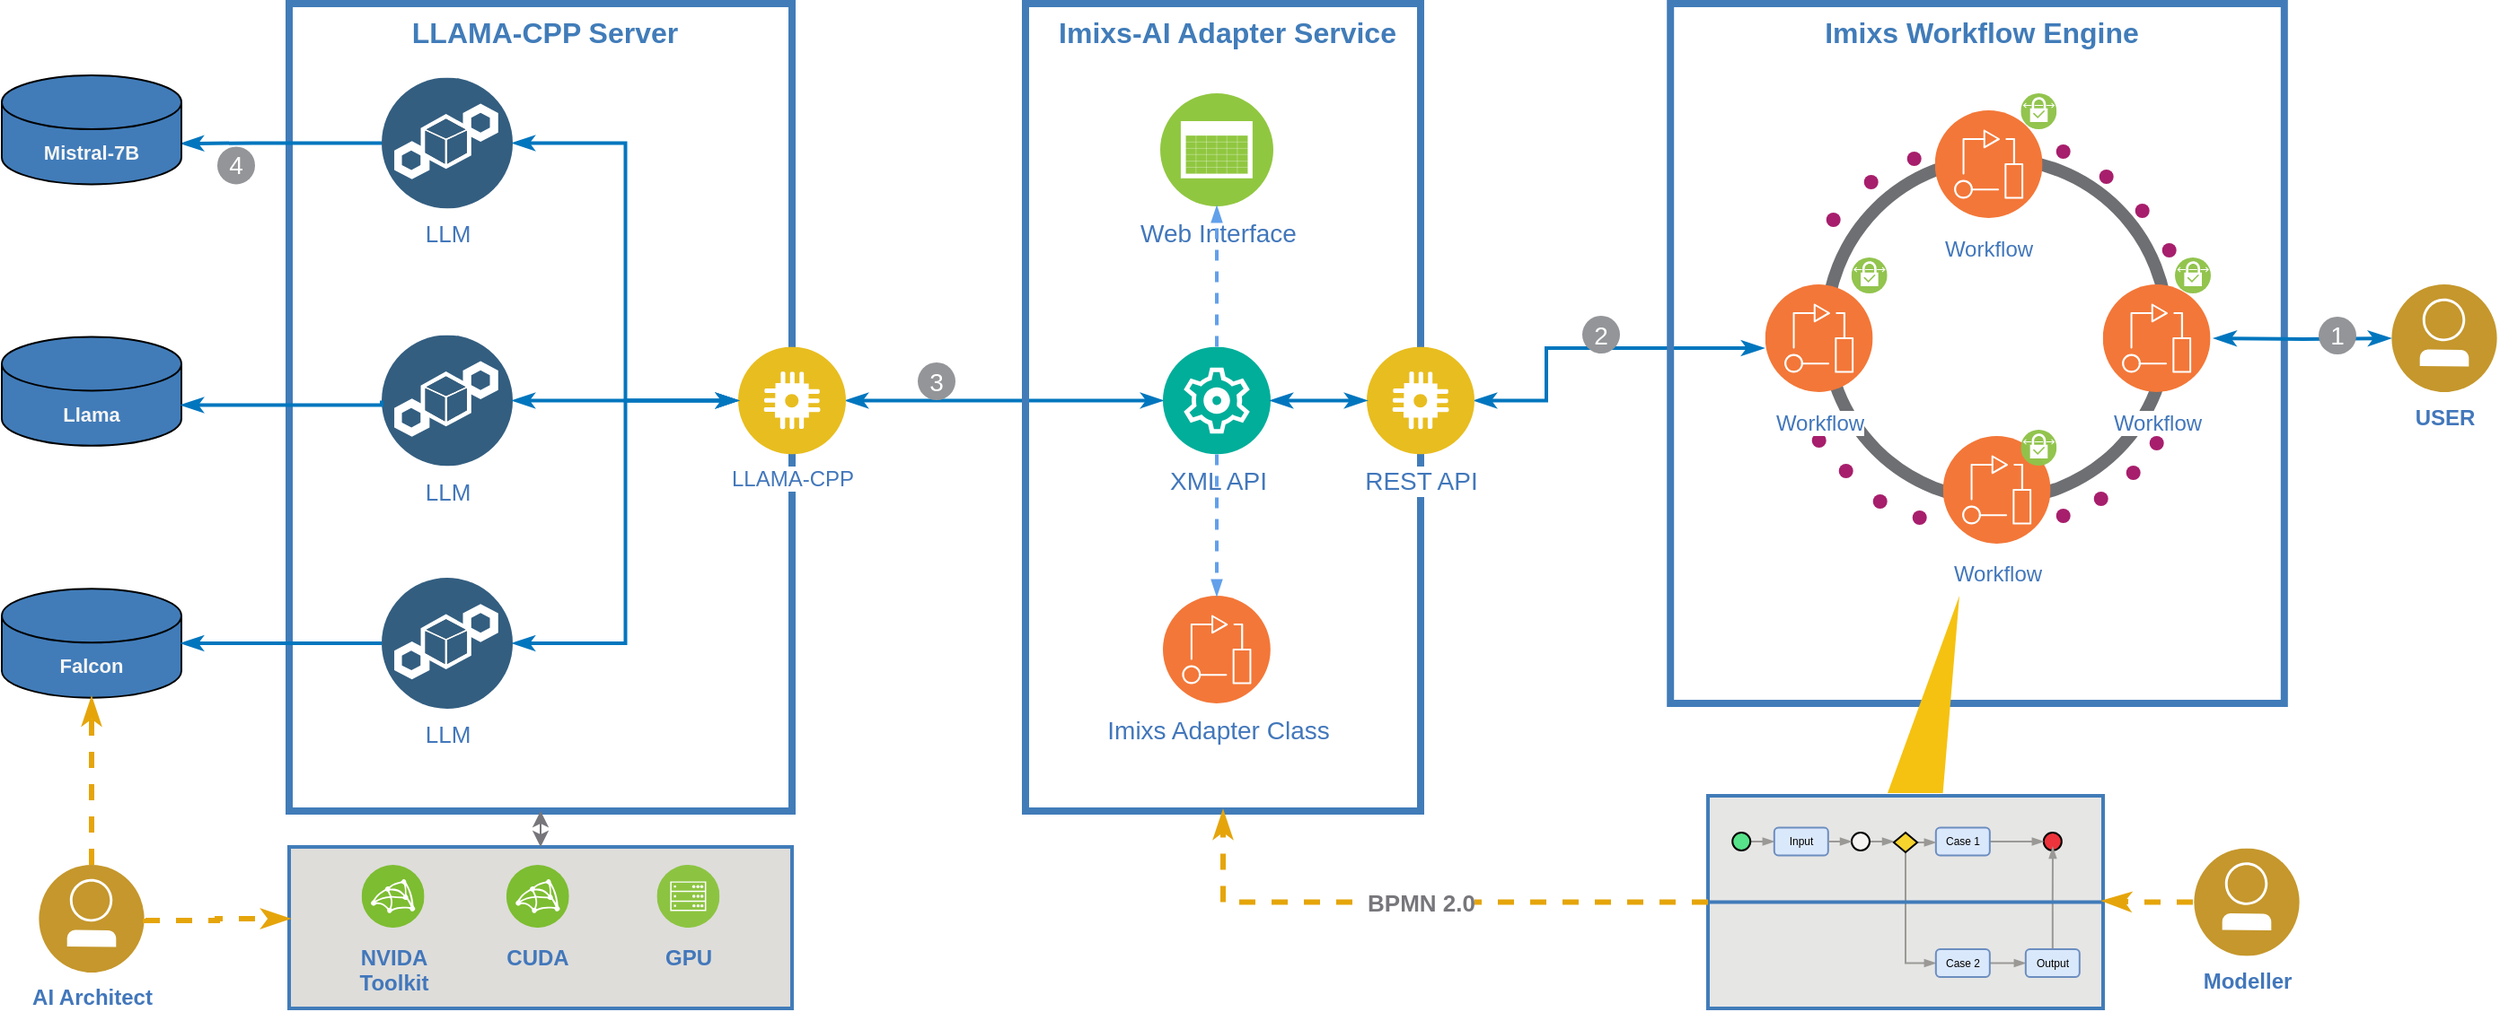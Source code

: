 <mxfile version="24.2.7" type="device">
  <diagram id="eIo0H9kK7ql945uVP1NC" name="Page-1">
    <mxGraphModel dx="1948" dy="925" grid="1" gridSize="10" guides="1" tooltips="1" connect="1" arrows="1" fold="1" page="1" pageScale="1" pageWidth="827" pageHeight="1169" math="0" shadow="0">
      <root>
        <mxCell id="0" />
        <mxCell id="1" parent="0" />
        <mxCell id="T21aQVliIUyU_0U-5JRh-149" style="edgeStyle=orthogonalEdgeStyle;rounded=0;orthogonalLoop=1;jettySize=auto;html=1;exitX=-0.006;exitY=0.592;exitDx=0;exitDy=0;entryX=1;entryY=0.5;entryDx=0;entryDy=0;startArrow=classicThin;startFill=1;endArrow=classicThin;endFill=1;strokeColor=#0076BE;strokeWidth=2;fontSize=12;exitPerimeter=0;" parent="1" target="95eRo9iGLmmY8nyHqxOv-36" edge="1">
          <mxGeometry relative="1" as="geometry">
            <mxPoint x="1030.99" y="352.02" as="sourcePoint" />
            <mxPoint x="1294.38" y="613" as="targetPoint" />
            <Array as="points">
              <mxPoint x="910" y="352" />
              <mxPoint x="910" y="381" />
            </Array>
          </mxGeometry>
        </mxCell>
        <mxCell id="T21aQVliIUyU_0U-5JRh-62" value="" style="edgeStyle=orthogonalEdgeStyle;fontSize=12;html=1;endArrow=classicThin;endFill=1;rounded=0;strokeColor=#0076BE;strokeWidth=2;startArrow=classicThin;startFill=1;exitX=0;exitY=0.5;exitDx=0;exitDy=0;" parent="1" source="T21aQVliIUyU_0U-5JRh-24" target="T21aQVliIUyU_0U-5JRh-5" edge="1">
          <mxGeometry width="60" height="60" relative="1" as="geometry">
            <mxPoint x="961.5" y="613" as="sourcePoint" />
            <mxPoint x="961.5" y="443" as="targetPoint" />
          </mxGeometry>
        </mxCell>
        <mxCell id="T21aQVliIUyU_0U-5JRh-36" value="LLAMA-CPP Server" style="swimlane;fontStyle=1;horizontal=1;collapsible=0;startSize=30;swimlaneLine=0;swimlaneFillColor=none;fillColor=none;rounded=0;whiteSpace=wrap;html=1;absoluteArcSize=1;arcSize=12;strokeColor=#417CB9;fontColor=#417CB9;verticalAlign=top;align=center;spacingLeft=5;dashed=0;strokeWidth=4;fontSize=16;" parent="1" vertex="1">
          <mxGeometry x="210" y="160" width="280" height="450" as="geometry" />
        </mxCell>
        <mxCell id="T21aQVliIUyU_0U-5JRh-55" value="" style="edgeStyle=orthogonalEdgeStyle;fontSize=12;html=1;endArrow=classicThin;endFill=1;rounded=0;strokeColor=#0076BE;strokeWidth=2;startArrow=none;startFill=0;entryX=1;entryY=0;entryDx=0;entryDy=38.025;entryPerimeter=0;exitX=0;exitY=0.5;exitDx=0;exitDy=0;" parent="T21aQVliIUyU_0U-5JRh-36" source="95eRo9iGLmmY8nyHqxOv-27" target="95eRo9iGLmmY8nyHqxOv-29" edge="1">
          <mxGeometry width="60" height="60" relative="1" as="geometry">
            <mxPoint x="480.5" y="380.7" as="sourcePoint" />
            <mxPoint x="480.5" y="270.7" as="targetPoint" />
            <Array as="points">
              <mxPoint x="-20" y="77.7" />
              <mxPoint x="-20" y="77.7" />
            </Array>
          </mxGeometry>
        </mxCell>
        <mxCell id="T21aQVliIUyU_0U-5JRh-5" value="LLAMA-CPP" style="aspect=fixed;perimeter=ellipsePerimeter;html=1;align=center;shadow=0;dashed=0;fontColor=#4277BB;labelBackgroundColor=#ffffff;fontSize=12;spacingTop=0;image;image=img/lib/ibm/applications/iot_application.svg;imageBorder=none;strokeWidth=0;" parent="T21aQVliIUyU_0U-5JRh-36" vertex="1">
          <mxGeometry x="250" y="191.2" width="60" height="60" as="geometry" />
        </mxCell>
        <mxCell id="T21aQVliIUyU_0U-5JRh-28" value="LLM" style="aspect=fixed;perimeter=ellipsePerimeter;html=1;align=center;shadow=0;dashed=0;fontColor=#4277BB;labelBackgroundColor=#ffffff;fontSize=13;spacingTop=0;image;image=img/lib/ibm/blockchain/ledger.svg;" parent="T21aQVliIUyU_0U-5JRh-36" vertex="1">
          <mxGeometry x="51.5" y="320" width="73" height="73" as="geometry" />
        </mxCell>
        <mxCell id="95eRo9iGLmmY8nyHqxOv-26" value="LLM" style="aspect=fixed;perimeter=ellipsePerimeter;html=1;align=center;shadow=0;dashed=0;fontColor=#4277BB;labelBackgroundColor=#ffffff;fontSize=13;spacingTop=0;image;image=img/lib/ibm/blockchain/ledger.svg;" parent="T21aQVliIUyU_0U-5JRh-36" vertex="1">
          <mxGeometry x="51.5" y="184.7" width="73" height="73" as="geometry" />
        </mxCell>
        <mxCell id="95eRo9iGLmmY8nyHqxOv-27" value="LLM" style="aspect=fixed;perimeter=ellipsePerimeter;html=1;align=center;shadow=0;dashed=0;fontColor=#4277BB;labelBackgroundColor=#ffffff;fontSize=13;spacingTop=0;image;image=img/lib/ibm/blockchain/ledger.svg;" parent="T21aQVliIUyU_0U-5JRh-36" vertex="1">
          <mxGeometry x="51.5" y="41.2" width="73" height="73" as="geometry" />
        </mxCell>
        <mxCell id="T21aQVliIUyU_0U-5JRh-47" value="" style="edgeStyle=orthogonalEdgeStyle;fontSize=12;html=1;endArrow=classicThin;endFill=1;rounded=0;strokeColor=#0076BE;strokeWidth=2;startArrow=classicThin;startFill=1;entryX=0;entryY=0.5;entryDx=0;entryDy=0;exitX=1;exitY=0.5;exitDx=0;exitDy=0;" parent="T21aQVliIUyU_0U-5JRh-36" source="95eRo9iGLmmY8nyHqxOv-27" target="T21aQVliIUyU_0U-5JRh-5" edge="1">
          <mxGeometry width="60" height="60" relative="1" as="geometry">
            <mxPoint x="230" y="137.7" as="sourcePoint" />
            <mxPoint x="100" y="37.7" as="targetPoint" />
          </mxGeometry>
        </mxCell>
        <mxCell id="95eRo9iGLmmY8nyHqxOv-28" value="" style="edgeStyle=orthogonalEdgeStyle;fontSize=12;html=1;endArrow=classicThin;endFill=1;rounded=0;strokeColor=#0076BE;strokeWidth=2;startArrow=classicThin;startFill=1;entryX=0;entryY=0.5;entryDx=0;entryDy=0;exitX=1;exitY=0.5;exitDx=0;exitDy=0;" parent="T21aQVliIUyU_0U-5JRh-36" source="95eRo9iGLmmY8nyHqxOv-26" target="T21aQVliIUyU_0U-5JRh-5" edge="1">
          <mxGeometry width="60" height="60" relative="1" as="geometry">
            <mxPoint x="135" y="87.7" as="sourcePoint" />
            <mxPoint x="240" y="254.7" as="targetPoint" />
          </mxGeometry>
        </mxCell>
        <mxCell id="T21aQVliIUyU_0U-5JRh-49" value="" style="edgeStyle=orthogonalEdgeStyle;fontSize=12;html=1;endArrow=classicThin;endFill=1;rounded=0;strokeColor=#0076BE;strokeWidth=2;startArrow=classicThin;startFill=1;entryX=0;entryY=0.5;entryDx=0;entryDy=0;" parent="T21aQVliIUyU_0U-5JRh-36" source="T21aQVliIUyU_0U-5JRh-28" target="T21aQVliIUyU_0U-5JRh-5" edge="1">
          <mxGeometry width="60" height="60" relative="1" as="geometry">
            <mxPoint x="176.5" y="375.7" as="sourcePoint" />
            <mxPoint x="116.5" y="270.7" as="targetPoint" />
          </mxGeometry>
        </mxCell>
        <mxCell id="95eRo9iGLmmY8nyHqxOv-29" value="Mistral-7B" style="shape=cylinder3;whiteSpace=wrap;html=1;boundedLbl=1;backgroundOutline=1;size=15;fontFamily=Helvetica;fontSize=11;fontColor=#f6f5f4;labelBackgroundColor=none;fillColor=#417cb9;fontStyle=1" parent="T21aQVliIUyU_0U-5JRh-36" vertex="1">
          <mxGeometry x="-160" y="40" width="100" height="60.7" as="geometry" />
        </mxCell>
        <mxCell id="95eRo9iGLmmY8nyHqxOv-31" value="Llama" style="shape=cylinder3;whiteSpace=wrap;html=1;boundedLbl=1;backgroundOutline=1;size=15;fontFamily=Helvetica;fontSize=11;fontColor=#f6f5f4;labelBackgroundColor=none;fillColor=#417cb9;fontStyle=1" parent="T21aQVliIUyU_0U-5JRh-36" vertex="1">
          <mxGeometry x="-160" y="185.7" width="100" height="60.7" as="geometry" />
        </mxCell>
        <mxCell id="95eRo9iGLmmY8nyHqxOv-33" value="" style="edgeStyle=orthogonalEdgeStyle;fontSize=12;html=1;endArrow=classicThin;endFill=1;rounded=0;strokeColor=#0076BE;strokeWidth=2;startArrow=none;startFill=0;entryX=1;entryY=0;entryDx=0;entryDy=38.025;entryPerimeter=0;exitX=0;exitY=0.5;exitDx=0;exitDy=0;" parent="T21aQVliIUyU_0U-5JRh-36" source="95eRo9iGLmmY8nyHqxOv-26" target="95eRo9iGLmmY8nyHqxOv-31" edge="1">
          <mxGeometry width="60" height="60" relative="1" as="geometry">
            <mxPoint x="62" y="87.7" as="sourcePoint" />
            <mxPoint x="-50" y="87.7" as="targetPoint" />
            <Array as="points">
              <mxPoint x="52" y="223.7" />
            </Array>
          </mxGeometry>
        </mxCell>
        <mxCell id="T21aQVliIUyU_0U-5JRh-68" value="3" style="ellipse;whiteSpace=wrap;html=1;aspect=fixed;rounded=0;strokeColor=none;strokeWidth=7;fillColor=#939598;fontSize=14;align=center;fontColor=#FFFFFF;" parent="1" vertex="1">
          <mxGeometry x="560" y="360" width="21" height="21" as="geometry" />
        </mxCell>
        <mxCell id="95eRo9iGLmmY8nyHqxOv-2" value="" style="swimlane;fontStyle=0;horizontal=1;collapsible=0;startSize=6;swimlaneLine=0;swimlaneFillColor=#E6E6E5;fillColor=#E6E6E5;rounded=0;whiteSpace=wrap;html=1;absoluteArcSize=1;arcSize=12;strokeColor=#417CB9;fontColor=#417CB9;verticalAlign=top;align=center;spacingLeft=5;dashed=0;strokeWidth=2;fontSize=3;spacingTop=-4;shadow=0;" parent="1" vertex="1">
          <mxGeometry x="1000" y="601.5" width="220" height="118.5" as="geometry" />
        </mxCell>
        <mxCell id="95eRo9iGLmmY8nyHqxOv-12" style="edgeStyle=orthogonalEdgeStyle;rounded=0;orthogonalLoop=1;jettySize=auto;html=1;exitX=1;exitY=0.5;exitDx=0;exitDy=0;entryX=0;entryY=0.5;entryDx=0;entryDy=0;endArrow=blockThin;endFill=1;endSize=4;strokeColor=#9a9996;" parent="95eRo9iGLmmY8nyHqxOv-2" source="95eRo9iGLmmY8nyHqxOv-6" target="95eRo9iGLmmY8nyHqxOv-8" edge="1">
          <mxGeometry relative="1" as="geometry" />
        </mxCell>
        <mxCell id="95eRo9iGLmmY8nyHqxOv-6" value="" style="ellipse;whiteSpace=wrap;html=1;aspect=fixed;fillColor=#57e389;" parent="95eRo9iGLmmY8nyHqxOv-2" vertex="1">
          <mxGeometry x="13.62" y="20.5" width="10" height="10" as="geometry" />
        </mxCell>
        <mxCell id="95eRo9iGLmmY8nyHqxOv-7" value="" style="ellipse;whiteSpace=wrap;html=1;aspect=fixed;fillColor=#ed333b;" parent="95eRo9iGLmmY8nyHqxOv-2" vertex="1">
          <mxGeometry x="186.91" y="20.5" width="10" height="10" as="geometry" />
        </mxCell>
        <mxCell id="95eRo9iGLmmY8nyHqxOv-8" value="Input" style="rounded=1;whiteSpace=wrap;html=1;fillColor=#dae8fc;strokeColor=#6c8ebf;fontSize=6;" parent="95eRo9iGLmmY8nyHqxOv-2" vertex="1">
          <mxGeometry x="36.91" y="17.75" width="30" height="15.5" as="geometry" />
        </mxCell>
        <mxCell id="95eRo9iGLmmY8nyHqxOv-17" style="edgeStyle=orthogonalEdgeStyle;rounded=0;orthogonalLoop=1;jettySize=auto;html=1;exitX=1;exitY=0.5;exitDx=0;exitDy=0;entryX=0;entryY=0.5;entryDx=0;entryDy=0;strokeColor=#9a9996;align=center;verticalAlign=middle;fontFamily=Helvetica;fontSize=11;fontColor=default;labelBackgroundColor=default;endArrow=blockThin;endFill=1;endSize=4;" parent="95eRo9iGLmmY8nyHqxOv-2" source="95eRo9iGLmmY8nyHqxOv-9" target="95eRo9iGLmmY8nyHqxOv-15" edge="1">
          <mxGeometry relative="1" as="geometry" />
        </mxCell>
        <mxCell id="95eRo9iGLmmY8nyHqxOv-9" value="" style="ellipse;whiteSpace=wrap;html=1;aspect=fixed;fillColor=#f6f5f4;fontColor=#f6f5f4;" parent="95eRo9iGLmmY8nyHqxOv-2" vertex="1">
          <mxGeometry x="80.0" y="20.5" width="10" height="10" as="geometry" />
        </mxCell>
        <mxCell id="95eRo9iGLmmY8nyHqxOv-13" style="edgeStyle=orthogonalEdgeStyle;rounded=0;orthogonalLoop=1;jettySize=auto;html=1;exitX=1;exitY=0.5;exitDx=0;exitDy=0;entryX=0;entryY=0.5;entryDx=0;entryDy=0;endArrow=blockThin;endFill=1;endSize=4;strokeColor=#9a9996;" parent="95eRo9iGLmmY8nyHqxOv-2" source="95eRo9iGLmmY8nyHqxOv-8" target="95eRo9iGLmmY8nyHqxOv-9" edge="1">
          <mxGeometry relative="1" as="geometry">
            <mxPoint x="34" y="36" as="sourcePoint" />
            <mxPoint x="47" y="36" as="targetPoint" />
          </mxGeometry>
        </mxCell>
        <mxCell id="95eRo9iGLmmY8nyHqxOv-23" style="edgeStyle=orthogonalEdgeStyle;rounded=0;orthogonalLoop=1;jettySize=auto;html=1;exitX=1;exitY=0.5;exitDx=0;exitDy=0;entryX=0;entryY=0.5;entryDx=0;entryDy=0;strokeColor=#9a9996;align=center;verticalAlign=middle;fontFamily=Helvetica;fontSize=11;fontColor=default;labelBackgroundColor=default;endArrow=blockThin;endFill=1;endSize=4;" parent="95eRo9iGLmmY8nyHqxOv-2" source="95eRo9iGLmmY8nyHqxOv-14" target="95eRo9iGLmmY8nyHqxOv-7" edge="1">
          <mxGeometry relative="1" as="geometry" />
        </mxCell>
        <mxCell id="95eRo9iGLmmY8nyHqxOv-14" value="Case 1" style="rounded=1;whiteSpace=wrap;html=1;fillColor=#dae8fc;strokeColor=#6c8ebf;fontSize=6;" parent="95eRo9iGLmmY8nyHqxOv-2" vertex="1">
          <mxGeometry x="126.91" y="17.75" width="30" height="15.5" as="geometry" />
        </mxCell>
        <mxCell id="95eRo9iGLmmY8nyHqxOv-19" style="edgeStyle=orthogonalEdgeStyle;rounded=0;orthogonalLoop=1;jettySize=auto;html=1;exitX=0.5;exitY=1;exitDx=0;exitDy=0;entryX=0;entryY=0.5;entryDx=0;entryDy=0;strokeColor=#9a9996;align=center;verticalAlign=middle;fontFamily=Helvetica;fontSize=11;fontColor=default;labelBackgroundColor=default;endArrow=blockThin;endFill=1;endSize=4;" parent="95eRo9iGLmmY8nyHqxOv-2" source="95eRo9iGLmmY8nyHqxOv-15" target="95eRo9iGLmmY8nyHqxOv-18" edge="1">
          <mxGeometry relative="1" as="geometry">
            <Array as="points">
              <mxPoint x="110" y="93" />
            </Array>
          </mxGeometry>
        </mxCell>
        <mxCell id="95eRo9iGLmmY8nyHqxOv-20" style="edgeStyle=orthogonalEdgeStyle;rounded=0;orthogonalLoop=1;jettySize=auto;html=1;exitX=1;exitY=0.5;exitDx=0;exitDy=0;entryX=0;entryY=0.5;entryDx=0;entryDy=0;strokeColor=#9a9996;align=center;verticalAlign=middle;fontFamily=Helvetica;fontSize=11;fontColor=default;labelBackgroundColor=default;endArrow=blockThin;endFill=1;endSize=4;" parent="95eRo9iGLmmY8nyHqxOv-2" source="95eRo9iGLmmY8nyHqxOv-15" target="95eRo9iGLmmY8nyHqxOv-14" edge="1">
          <mxGeometry relative="1" as="geometry" />
        </mxCell>
        <mxCell id="95eRo9iGLmmY8nyHqxOv-15" value="" style="rhombus;whiteSpace=wrap;html=1;fillColor=#f6d32d;" parent="95eRo9iGLmmY8nyHqxOv-2" vertex="1">
          <mxGeometry x="103.46" y="20.5" width="13.09" height="11" as="geometry" />
        </mxCell>
        <mxCell id="95eRo9iGLmmY8nyHqxOv-22" style="edgeStyle=orthogonalEdgeStyle;rounded=0;orthogonalLoop=1;jettySize=auto;html=1;exitX=1;exitY=0.5;exitDx=0;exitDy=0;entryX=0;entryY=0.5;entryDx=0;entryDy=0;strokeColor=#9a9996;align=center;verticalAlign=middle;fontFamily=Helvetica;fontSize=11;fontColor=default;labelBackgroundColor=default;endArrow=blockThin;endFill=1;endSize=4;" parent="95eRo9iGLmmY8nyHqxOv-2" source="95eRo9iGLmmY8nyHqxOv-18" target="95eRo9iGLmmY8nyHqxOv-21" edge="1">
          <mxGeometry relative="1" as="geometry" />
        </mxCell>
        <mxCell id="95eRo9iGLmmY8nyHqxOv-18" value="Case 2" style="rounded=1;whiteSpace=wrap;html=1;fillColor=#dae8fc;strokeColor=#6c8ebf;fontSize=6;" parent="95eRo9iGLmmY8nyHqxOv-2" vertex="1">
          <mxGeometry x="126.91" y="85.5" width="30" height="15.5" as="geometry" />
        </mxCell>
        <mxCell id="95eRo9iGLmmY8nyHqxOv-24" style="edgeStyle=orthogonalEdgeStyle;rounded=0;orthogonalLoop=1;jettySize=auto;html=1;exitX=0.5;exitY=0;exitDx=0;exitDy=0;strokeColor=#9a9996;align=center;verticalAlign=middle;fontFamily=Helvetica;fontSize=11;fontColor=default;labelBackgroundColor=default;endArrow=blockThin;endFill=1;endSize=4;" parent="95eRo9iGLmmY8nyHqxOv-2" source="95eRo9iGLmmY8nyHqxOv-21" edge="1">
          <mxGeometry relative="1" as="geometry">
            <mxPoint x="192.0" y="28.5" as="targetPoint" />
          </mxGeometry>
        </mxCell>
        <mxCell id="95eRo9iGLmmY8nyHqxOv-21" value="Output" style="rounded=1;whiteSpace=wrap;html=1;fillColor=#dae8fc;strokeColor=#6c8ebf;fontSize=6;" parent="95eRo9iGLmmY8nyHqxOv-2" vertex="1">
          <mxGeometry x="176.91" y="85.5" width="30" height="15.5" as="geometry" />
        </mxCell>
        <mxCell id="95eRo9iGLmmY8nyHqxOv-5" value="" style="endArrow=none;html=1;rounded=0;exitX=1;exitY=0.5;exitDx=0;exitDy=0;entryX=0;entryY=0.5;entryDx=0;entryDy=0;strokeColor=#417cb9;endSize=8;startSize=8;strokeWidth=2;" parent="1" source="95eRo9iGLmmY8nyHqxOv-2" target="95eRo9iGLmmY8nyHqxOv-2" edge="1">
          <mxGeometry width="50" height="50" relative="1" as="geometry">
            <mxPoint x="1323.09" y="589" as="sourcePoint" />
            <mxPoint x="1373.09" y="539" as="targetPoint" />
          </mxGeometry>
        </mxCell>
        <mxCell id="T21aQVliIUyU_0U-5JRh-2" value="USER" style="aspect=fixed;perimeter=ellipsePerimeter;html=1;align=center;shadow=0;dashed=0;fontColor=#4277BB;labelBackgroundColor=#ffffff;fontSize=12;spacingTop=0;image;image=img/lib/ibm/blockchain/blockchain_developer.svg;fontStyle=1" parent="1" vertex="1">
          <mxGeometry x="1380" y="316.5" width="60" height="60" as="geometry" />
        </mxCell>
        <mxCell id="95eRo9iGLmmY8nyHqxOv-35" value="Imixs-AI Adapter Service" style="swimlane;fontStyle=1;horizontal=1;collapsible=0;startSize=30;swimlaneLine=0;swimlaneFillColor=none;fillColor=none;rounded=0;whiteSpace=wrap;html=1;absoluteArcSize=1;arcSize=12;strokeColor=#417CB9;fontColor=#417CB9;verticalAlign=top;align=center;spacingLeft=5;dashed=0;strokeWidth=4;fontSize=16;" parent="1" vertex="1">
          <mxGeometry x="620" y="160" width="220" height="450" as="geometry" />
        </mxCell>
        <mxCell id="T21aQVliIUyU_0U-5JRh-24" value="XML API" style="aspect=fixed;perimeter=ellipsePerimeter;html=1;align=center;shadow=0;dashed=0;fontColor=#4277BB;labelBackgroundColor=#ffffff;fontSize=14;spacingTop=0;image;image=img/lib/ibm/management/cluster_management.svg;" parent="95eRo9iGLmmY8nyHqxOv-35" vertex="1">
          <mxGeometry x="76.5" y="191.2" width="60" height="60" as="geometry" />
        </mxCell>
        <mxCell id="T21aQVliIUyU_0U-5JRh-25" value="Imixs Adapter Class" style="aspect=fixed;perimeter=ellipsePerimeter;html=1;align=center;shadow=0;dashed=0;fontColor=#4277BB;labelBackgroundColor=#ffffff;fontSize=14;spacingTop=0;image;image=img/lib/ibm/devops/devops.svg;" parent="95eRo9iGLmmY8nyHqxOv-35" vertex="1">
          <mxGeometry x="76.5" y="330" width="60" height="60" as="geometry" />
        </mxCell>
        <mxCell id="T21aQVliIUyU_0U-5JRh-30" value="Web Interface" style="aspect=fixed;perimeter=ellipsePerimeter;html=1;align=center;shadow=0;dashed=0;fontColor=#4277BB;labelBackgroundColor=#ffffff;fontSize=14;spacingTop=0;image;image=img/lib/ibm/blockchain/event.svg;" parent="95eRo9iGLmmY8nyHqxOv-35" vertex="1">
          <mxGeometry x="75" y="50" width="63" height="63" as="geometry" />
        </mxCell>
        <mxCell id="95eRo9iGLmmY8nyHqxOv-36" value="REST API" style="aspect=fixed;perimeter=ellipsePerimeter;html=1;align=center;shadow=0;dashed=0;fontColor=#4277BB;labelBackgroundColor=#ffffff;fontSize=14;spacingTop=0;image;image=img/lib/ibm/applications/iot_application.svg;" parent="95eRo9iGLmmY8nyHqxOv-35" vertex="1">
          <mxGeometry x="190" y="191.2" width="60" height="60" as="geometry" />
        </mxCell>
        <mxCell id="95eRo9iGLmmY8nyHqxOv-42" value="" style="edgeStyle=orthogonalEdgeStyle;fontSize=12;html=1;endArrow=classicThin;endFill=1;rounded=0;strokeColor=#0076BE;strokeWidth=2;startArrow=classicThin;startFill=1;entryX=0;entryY=0.5;entryDx=0;entryDy=0;exitX=1;exitY=0.5;exitDx=0;exitDy=0;" parent="95eRo9iGLmmY8nyHqxOv-35" source="T21aQVliIUyU_0U-5JRh-24" target="95eRo9iGLmmY8nyHqxOv-36" edge="1">
          <mxGeometry width="60" height="60" relative="1" as="geometry">
            <mxPoint x="114.5" y="120" as="sourcePoint" />
            <mxPoint x="90" y="80" as="targetPoint" />
          </mxGeometry>
        </mxCell>
        <mxCell id="95eRo9iGLmmY8nyHqxOv-59" value="" style="edgeStyle=orthogonalEdgeStyle;rounded=0;orthogonalLoop=1;jettySize=auto;html=1;strokeColor=#62a0ea;align=center;verticalAlign=middle;fontFamily=Helvetica;fontSize=11;fontColor=default;labelBackgroundColor=default;endArrow=blockThin;endFill=1;endSize=4;entryX=0.5;entryY=0;entryDx=0;entryDy=0;strokeWidth=2;dashed=1;exitX=0.5;exitY=1;exitDx=0;exitDy=0;" parent="95eRo9iGLmmY8nyHqxOv-35" target="T21aQVliIUyU_0U-5JRh-25" edge="1" source="T21aQVliIUyU_0U-5JRh-24">
          <mxGeometry relative="1" as="geometry">
            <mxPoint x="107" y="260" as="sourcePoint" />
          </mxGeometry>
        </mxCell>
        <mxCell id="VX13OOKFiI_VS514On2P-3" value="" style="edgeStyle=orthogonalEdgeStyle;rounded=0;orthogonalLoop=1;jettySize=auto;html=1;strokeColor=#62a0ea;align=center;verticalAlign=middle;fontFamily=Helvetica;fontSize=11;fontColor=default;labelBackgroundColor=default;endArrow=blockThin;endFill=1;endSize=4;entryX=0.5;entryY=1;entryDx=0;entryDy=0;strokeWidth=2;dashed=1;exitX=0.5;exitY=0;exitDx=0;exitDy=0;" edge="1" parent="95eRo9iGLmmY8nyHqxOv-35" source="T21aQVliIUyU_0U-5JRh-24" target="T21aQVliIUyU_0U-5JRh-30">
          <mxGeometry relative="1" as="geometry">
            <mxPoint x="117" y="261" as="sourcePoint" />
            <mxPoint x="117" y="340" as="targetPoint" />
          </mxGeometry>
        </mxCell>
        <mxCell id="95eRo9iGLmmY8nyHqxOv-48" value="" style="group;fontSize=7;fillColor=#deddda;" parent="1" vertex="1" connectable="0">
          <mxGeometry x="210" y="630" width="280" height="90" as="geometry" />
        </mxCell>
        <mxCell id="95eRo9iGLmmY8nyHqxOv-55" value="" style="swimlane;fontStyle=0;horizontal=1;collapsible=0;startSize=28;swimlaneLine=0;swimlaneFillColor=none;fillColor=none;rounded=0;whiteSpace=wrap;html=1;absoluteArcSize=1;arcSize=12;strokeColor=#417CB9;fontColor=#417CB9;verticalAlign=top;align=left;spacingLeft=5;dashed=0;strokeWidth=2;fontSize=7;spacingTop=0;" parent="95eRo9iGLmmY8nyHqxOv-48" vertex="1">
          <mxGeometry width="280" height="90" as="geometry" />
        </mxCell>
        <mxCell id="95eRo9iGLmmY8nyHqxOv-57" value="CUDA" style="image;aspect=fixed;perimeter=ellipsePerimeter;html=1;align=center;shadow=0;dashed=0;fontColor=#4277BB;labelBackgroundColor=none;fontSize=12;spacingTop=3;image=img/lib/ibm/infrastructure/microservices_mesh.svg;fontFamily=Helvetica;fontStyle=1" parent="95eRo9iGLmmY8nyHqxOv-55" vertex="1">
          <mxGeometry x="120.902" y="10" width="34.95" height="34.95" as="geometry" />
        </mxCell>
        <mxCell id="95eRo9iGLmmY8nyHqxOv-58" value="GPU" style="image;aspect=fixed;perimeter=ellipsePerimeter;html=1;align=center;shadow=0;dashed=0;fontColor=#4277BB;labelBackgroundColor=none;fontSize=12;spacingTop=3;image=img/lib/ibm/infrastructure/mobile_backend.svg;fontFamily=Helvetica;fontStyle=1" parent="95eRo9iGLmmY8nyHqxOv-55" vertex="1">
          <mxGeometry x="204.72" y="10" width="34.95" height="34.95" as="geometry" />
        </mxCell>
        <mxCell id="VX13OOKFiI_VS514On2P-8" value="NVIDA&lt;br&gt;Toolkit" style="image;aspect=fixed;perimeter=ellipsePerimeter;html=1;align=center;shadow=0;dashed=0;fontColor=#4277BB;labelBackgroundColor=none;fontSize=12;spacingTop=3;image=img/lib/ibm/infrastructure/microservices_mesh.svg;fontFamily=Helvetica;fontStyle=1" vertex="1" parent="95eRo9iGLmmY8nyHqxOv-55">
          <mxGeometry x="40.322" y="10" width="34.95" height="34.95" as="geometry" />
        </mxCell>
        <mxCell id="95eRo9iGLmmY8nyHqxOv-62" value="Imixs Workflow Engine" style="swimlane;fontStyle=1;horizontal=1;collapsible=0;startSize=30;swimlaneLine=0;swimlaneFillColor=none;fillColor=none;rounded=0;whiteSpace=wrap;html=1;absoluteArcSize=1;arcSize=12;strokeColor=#417cb9;fontColor=#417CB9;verticalAlign=top;align=center;spacingLeft=5;strokeWidth=4;fontSize=16;" parent="1" vertex="1">
          <mxGeometry x="979.1" y="160" width="341.8" height="390" as="geometry" />
        </mxCell>
        <mxCell id="T21aQVliIUyU_0U-5JRh-43" value="" style="ellipse;whiteSpace=wrap;html=1;aspect=fixed;rounded=0;fontSize=7;align=center;fillColor=none;strokeWidth=7;strokeColor=#6E6F72;spacingTop=0;" parent="95eRo9iGLmmY8nyHqxOv-62" vertex="1">
          <mxGeometry x="86.75" y="86.5" width="190" height="190" as="geometry" />
        </mxCell>
        <mxCell id="T21aQVliIUyU_0U-5JRh-95" value="" style="ellipse;whiteSpace=wrap;html=1;aspect=fixed;rounded=0;strokeColor=none;strokeWidth=7;fillColor=#A71E6C;fontSize=14;fontColor=#FFFFFF;align=center;" parent="95eRo9iGLmmY8nyHqxOv-62" vertex="1">
          <mxGeometry x="214.75" y="281.5" width="8" height="8" as="geometry" />
        </mxCell>
        <mxCell id="T21aQVliIUyU_0U-5JRh-96" value="" style="ellipse;whiteSpace=wrap;html=1;aspect=fixed;rounded=0;strokeColor=none;strokeWidth=7;fillColor=#A71E6C;fontSize=14;fontColor=#FFFFFF;align=center;" parent="95eRo9iGLmmY8nyHqxOv-62" vertex="1">
          <mxGeometry x="235.75" y="272" width="8" height="8" as="geometry" />
        </mxCell>
        <mxCell id="T21aQVliIUyU_0U-5JRh-97" value="" style="ellipse;whiteSpace=wrap;html=1;aspect=fixed;rounded=0;strokeColor=none;strokeWidth=7;fillColor=#A71E6C;fontSize=14;fontColor=#FFFFFF;align=center;" parent="95eRo9iGLmmY8nyHqxOv-62" vertex="1">
          <mxGeometry x="266.75" y="241" width="8" height="8" as="geometry" />
        </mxCell>
        <mxCell id="T21aQVliIUyU_0U-5JRh-98" value="" style="ellipse;whiteSpace=wrap;html=1;aspect=fixed;rounded=0;strokeColor=none;strokeWidth=7;fillColor=#A71E6C;fontSize=14;fontColor=#FFFFFF;align=center;" parent="95eRo9iGLmmY8nyHqxOv-62" vertex="1">
          <mxGeometry x="253.75" y="257.5" width="8" height="8" as="geometry" />
        </mxCell>
        <mxCell id="T21aQVliIUyU_0U-5JRh-99" value="" style="ellipse;whiteSpace=wrap;html=1;aspect=fixed;rounded=0;strokeColor=none;strokeWidth=7;fillColor=#A71E6C;fontSize=14;fontColor=#FFFFFF;align=center;" parent="95eRo9iGLmmY8nyHqxOv-62" vertex="1">
          <mxGeometry x="134.75" y="282.5" width="8" height="8" as="geometry" />
        </mxCell>
        <mxCell id="T21aQVliIUyU_0U-5JRh-100" value="" style="ellipse;whiteSpace=wrap;html=1;aspect=fixed;rounded=0;strokeColor=none;strokeWidth=7;fillColor=#A71E6C;fontSize=14;fontColor=#FFFFFF;align=center;" parent="95eRo9iGLmmY8nyHqxOv-62" vertex="1">
          <mxGeometry x="112.75" y="273.5" width="8" height="8" as="geometry" />
        </mxCell>
        <mxCell id="T21aQVliIUyU_0U-5JRh-101" value="" style="ellipse;whiteSpace=wrap;html=1;aspect=fixed;rounded=0;strokeColor=none;strokeWidth=7;fillColor=#A71E6C;fontSize=14;fontColor=#FFFFFF;align=center;" parent="95eRo9iGLmmY8nyHqxOv-62" vertex="1">
          <mxGeometry x="93.75" y="256.5" width="8" height="8" as="geometry" />
        </mxCell>
        <mxCell id="T21aQVliIUyU_0U-5JRh-102" value="" style="ellipse;whiteSpace=wrap;html=1;aspect=fixed;rounded=0;strokeColor=none;strokeWidth=7;fillColor=#A71E6C;fontSize=14;fontColor=#FFFFFF;align=center;" parent="95eRo9iGLmmY8nyHqxOv-62" vertex="1">
          <mxGeometry x="78.75" y="239.5" width="8" height="8" as="geometry" />
        </mxCell>
        <mxCell id="T21aQVliIUyU_0U-5JRh-103" value="" style="ellipse;whiteSpace=wrap;html=1;aspect=fixed;rounded=0;strokeColor=none;strokeWidth=7;fillColor=#A71E6C;fontSize=14;fontColor=#FFFFFF;align=center;" parent="95eRo9iGLmmY8nyHqxOv-62" vertex="1">
          <mxGeometry x="214.75" y="78.5" width="8" height="8" as="geometry" />
        </mxCell>
        <mxCell id="T21aQVliIUyU_0U-5JRh-104" value="" style="ellipse;whiteSpace=wrap;html=1;aspect=fixed;rounded=0;strokeColor=none;strokeWidth=7;fillColor=#A71E6C;fontSize=14;fontColor=#FFFFFF;align=center;" parent="95eRo9iGLmmY8nyHqxOv-62" vertex="1">
          <mxGeometry x="238.75" y="92.5" width="8" height="8" as="geometry" />
        </mxCell>
        <mxCell id="T21aQVliIUyU_0U-5JRh-105" value="" style="ellipse;whiteSpace=wrap;html=1;aspect=fixed;rounded=0;strokeColor=none;strokeWidth=7;fillColor=#A71E6C;fontSize=14;fontColor=#FFFFFF;align=center;" parent="95eRo9iGLmmY8nyHqxOv-62" vertex="1">
          <mxGeometry x="258.75" y="111.5" width="8" height="8" as="geometry" />
        </mxCell>
        <mxCell id="T21aQVliIUyU_0U-5JRh-106" value="" style="ellipse;whiteSpace=wrap;html=1;aspect=fixed;rounded=0;strokeColor=none;strokeWidth=7;fillColor=#A71E6C;fontSize=14;fontColor=#FFFFFF;align=center;" parent="95eRo9iGLmmY8nyHqxOv-62" vertex="1">
          <mxGeometry x="273.75" y="133.5" width="8" height="8" as="geometry" />
        </mxCell>
        <mxCell id="T21aQVliIUyU_0U-5JRh-107" value="" style="ellipse;whiteSpace=wrap;html=1;aspect=fixed;rounded=0;strokeColor=none;strokeWidth=7;fillColor=#A71E6C;fontSize=14;fontColor=#FFFFFF;align=center;" parent="95eRo9iGLmmY8nyHqxOv-62" vertex="1">
          <mxGeometry x="131.75" y="82.5" width="8" height="8" as="geometry" />
        </mxCell>
        <mxCell id="T21aQVliIUyU_0U-5JRh-108" value="" style="ellipse;whiteSpace=wrap;html=1;aspect=fixed;rounded=0;strokeColor=none;strokeWidth=7;fillColor=#A71E6C;fontSize=14;fontColor=#FFFFFF;align=center;" parent="95eRo9iGLmmY8nyHqxOv-62" vertex="1">
          <mxGeometry x="107.75" y="95.5" width="8" height="8" as="geometry" />
        </mxCell>
        <mxCell id="T21aQVliIUyU_0U-5JRh-109" value="" style="ellipse;whiteSpace=wrap;html=1;aspect=fixed;rounded=0;strokeColor=none;strokeWidth=7;fillColor=#A71E6C;fontSize=14;fontColor=#FFFFFF;align=center;" parent="95eRo9iGLmmY8nyHqxOv-62" vertex="1">
          <mxGeometry x="86.75" y="116.5" width="8" height="8" as="geometry" />
        </mxCell>
        <mxCell id="95eRo9iGLmmY8nyHqxOv-75" value="Workflow" style="image;aspect=fixed;perimeter=ellipsePerimeter;html=1;align=center;shadow=0;dashed=0;fontColor=#4277BB;labelBackgroundColor=default;fontSize=12;spacingTop=3;image=img/lib/ibm/devops/devops.svg;fontFamily=Helvetica;" parent="95eRo9iGLmmY8nyHqxOv-62" vertex="1">
          <mxGeometry x="147.25" y="59.5" width="60" height="60" as="geometry" />
        </mxCell>
        <mxCell id="95eRo9iGLmmY8nyHqxOv-76" value="" style="image;aspect=fixed;perimeter=ellipsePerimeter;html=1;align=center;shadow=0;dashed=0;fontColor=#4277BB;labelBackgroundColor=default;fontSize=12;spacingTop=3;image=img/lib/ibm/vpc/VPNConnection.svg;fontFamily=Helvetica;" parent="95eRo9iGLmmY8nyHqxOv-62" vertex="1">
          <mxGeometry x="195.05" y="50" width="20" height="20" as="geometry" />
        </mxCell>
        <mxCell id="95eRo9iGLmmY8nyHqxOv-77" value="Workflow" style="image;aspect=fixed;perimeter=ellipsePerimeter;html=1;align=center;shadow=0;dashed=0;fontColor=#4277BB;labelBackgroundColor=default;fontSize=12;spacingTop=3;image=img/lib/ibm/devops/devops.svg;fontFamily=Helvetica;" parent="95eRo9iGLmmY8nyHqxOv-62" vertex="1">
          <mxGeometry x="52.75" y="156.5" width="60" height="60" as="geometry" />
        </mxCell>
        <mxCell id="95eRo9iGLmmY8nyHqxOv-78" value="Workflow" style="image;aspect=fixed;perimeter=ellipsePerimeter;html=1;align=center;shadow=0;dashed=0;fontColor=#4277BB;labelBackgroundColor=default;fontSize=12;spacingTop=3;image=img/lib/ibm/devops/devops.svg;fontFamily=Helvetica;" parent="95eRo9iGLmmY8nyHqxOv-62" vertex="1">
          <mxGeometry x="151.75" y="241" width="60" height="60" as="geometry" />
        </mxCell>
        <mxCell id="95eRo9iGLmmY8nyHqxOv-79" value="Workflow" style="image;aspect=fixed;perimeter=ellipsePerimeter;html=1;align=center;shadow=0;dashed=0;fontColor=#4277BB;labelBackgroundColor=default;fontSize=12;spacingTop=3;image=img/lib/ibm/devops/devops.svg;fontFamily=Helvetica;" parent="95eRo9iGLmmY8nyHqxOv-62" vertex="1">
          <mxGeometry x="240.75" y="156.5" width="60" height="60" as="geometry" />
        </mxCell>
        <mxCell id="95eRo9iGLmmY8nyHqxOv-80" value="" style="image;aspect=fixed;perimeter=ellipsePerimeter;html=1;align=center;shadow=0;dashed=0;fontColor=#4277BB;labelBackgroundColor=default;fontSize=12;spacingTop=3;image=img/lib/ibm/vpc/VPNConnection.svg;fontFamily=Helvetica;" parent="95eRo9iGLmmY8nyHqxOv-62" vertex="1">
          <mxGeometry x="280.9" y="141.5" width="20" height="20" as="geometry" />
        </mxCell>
        <mxCell id="95eRo9iGLmmY8nyHqxOv-81" value="" style="image;aspect=fixed;perimeter=ellipsePerimeter;html=1;align=center;shadow=0;dashed=0;fontColor=#4277BB;labelBackgroundColor=default;fontSize=12;spacingTop=3;image=img/lib/ibm/vpc/VPNConnection.svg;fontFamily=Helvetica;" parent="95eRo9iGLmmY8nyHqxOv-62" vertex="1">
          <mxGeometry x="100.75" y="141.5" width="20" height="20" as="geometry" />
        </mxCell>
        <mxCell id="95eRo9iGLmmY8nyHqxOv-82" value="" style="image;aspect=fixed;perimeter=ellipsePerimeter;html=1;align=center;shadow=0;dashed=0;fontColor=#4277BB;labelBackgroundColor=default;fontSize=12;spacingTop=3;image=img/lib/ibm/vpc/VPNConnection.svg;fontFamily=Helvetica;" parent="95eRo9iGLmmY8nyHqxOv-62" vertex="1">
          <mxGeometry x="195.05" y="237.5" width="20" height="20" as="geometry" />
        </mxCell>
        <mxCell id="T21aQVliIUyU_0U-5JRh-35" value="" style="verticalLabelPosition=bottom;verticalAlign=top;html=1;shape=mxgraph.basic.obtuse_triangle;dx=0.23;rounded=0;flipH=1;strokeColor=none;fillColor=#f5c211;spacingTop=0;" parent="1" vertex="1">
          <mxGeometry x="1100" y="490" width="40" height="110" as="geometry" />
        </mxCell>
        <mxCell id="95eRo9iGLmmY8nyHqxOv-70" value="" style="edgeStyle=orthogonalEdgeStyle;fontSize=12;html=1;endArrow=classicThin;endFill=1;rounded=0;strokeColor=#0076BE;strokeWidth=2;startArrow=classicThin;startFill=1;entryX=0;entryY=0.5;entryDx=0;entryDy=0;exitX=1;exitY=0.5;exitDx=0;exitDy=0;" parent="1" target="T21aQVliIUyU_0U-5JRh-2" edge="1">
          <mxGeometry width="60" height="60" relative="1" as="geometry">
            <mxPoint x="1281.85" y="346.5" as="sourcePoint" />
            <mxPoint x="820" y="391" as="targetPoint" />
          </mxGeometry>
        </mxCell>
        <mxCell id="T21aQVliIUyU_0U-5JRh-85" value="1" style="ellipse;whiteSpace=wrap;html=1;aspect=fixed;rounded=0;strokeColor=none;strokeWidth=7;fillColor=#939598;fontSize=14;align=center;fontColor=#FFFFFF;" parent="1" vertex="1">
          <mxGeometry x="1340" y="334.5" width="21" height="21" as="geometry" />
        </mxCell>
        <mxCell id="T21aQVliIUyU_0U-5JRh-77" value="2" style="ellipse;whiteSpace=wrap;html=1;aspect=fixed;rounded=0;strokeColor=none;strokeWidth=7;fillColor=#939598;fontSize=14;align=center;fontColor=#FFFFFF;" parent="1" vertex="1">
          <mxGeometry x="930" y="334" width="21" height="21" as="geometry" />
        </mxCell>
        <mxCell id="T21aQVliIUyU_0U-5JRh-64" value="4" style="ellipse;whiteSpace=wrap;html=1;aspect=fixed;rounded=0;strokeColor=none;strokeWidth=7;fillColor=#939598;fontSize=14;align=center;fontColor=#FFFFFF;" parent="1" vertex="1">
          <mxGeometry x="170" y="239.7" width="21" height="21" as="geometry" />
        </mxCell>
        <mxCell id="95eRo9iGLmmY8nyHqxOv-32" value="Falcon" style="shape=cylinder3;whiteSpace=wrap;html=1;boundedLbl=1;backgroundOutline=1;size=15;fontFamily=Helvetica;fontSize=11;fontColor=#f6f5f4;labelBackgroundColor=none;fillColor=#417cb9;fontStyle=1" parent="1" vertex="1">
          <mxGeometry x="50" y="486.15" width="100" height="60.7" as="geometry" />
        </mxCell>
        <mxCell id="95eRo9iGLmmY8nyHqxOv-34" value="" style="edgeStyle=orthogonalEdgeStyle;fontSize=12;html=1;endArrow=classicThin;endFill=1;rounded=0;strokeColor=#0076BE;strokeWidth=2;startArrow=none;startFill=0;entryX=1;entryY=0.5;entryDx=0;entryDy=0;entryPerimeter=0;exitX=0;exitY=0.5;exitDx=0;exitDy=0;" parent="1" source="T21aQVliIUyU_0U-5JRh-28" target="95eRo9iGLmmY8nyHqxOv-32" edge="1">
          <mxGeometry width="60" height="60" relative="1" as="geometry">
            <mxPoint x="272" y="391.7" as="sourcePoint" />
            <mxPoint x="160" y="393.7" as="targetPoint" />
            <Array as="points">
              <mxPoint x="150" y="517" />
            </Array>
          </mxGeometry>
        </mxCell>
        <mxCell id="95eRo9iGLmmY8nyHqxOv-83" value="Modeller" style="aspect=fixed;perimeter=ellipsePerimeter;html=1;align=center;shadow=0;dashed=0;fontColor=#4277BB;labelBackgroundColor=#ffffff;fontSize=12;spacingTop=0;image;image=img/lib/ibm/blockchain/blockchain_developer.svg;fontStyle=1" parent="1" vertex="1">
          <mxGeometry x="1270" y="630.75" width="60" height="60" as="geometry" />
        </mxCell>
        <mxCell id="VX13OOKFiI_VS514On2P-1" value="BPMN 2.0" style="edgeStyle=orthogonalEdgeStyle;fontSize=13;html=1;endArrow=classicThin;endFill=1;rounded=0;strokeColor=#e5a50a;strokeWidth=3;startArrow=none;startFill=0;entryX=0.5;entryY=1;entryDx=0;entryDy=0;exitX=0;exitY=0.5;exitDx=0;exitDy=0;dashed=1;fontColor=#77767b;fontStyle=1" edge="1" parent="1" source="95eRo9iGLmmY8nyHqxOv-2" target="95eRo9iGLmmY8nyHqxOv-35">
          <mxGeometry width="60" height="60" relative="1" as="geometry">
            <mxPoint x="272" y="527" as="sourcePoint" />
            <mxPoint x="160" y="527" as="targetPoint" />
            <Array as="points">
              <mxPoint x="730" y="661" />
            </Array>
          </mxGeometry>
        </mxCell>
        <mxCell id="VX13OOKFiI_VS514On2P-2" value="" style="edgeStyle=orthogonalEdgeStyle;fontSize=12;html=1;endArrow=classicThin;endFill=1;rounded=0;strokeColor=#e5a50a;strokeWidth=3;startArrow=none;startFill=0;exitX=0;exitY=0.5;exitDx=0;exitDy=0;dashed=1;" edge="1" parent="1" source="95eRo9iGLmmY8nyHqxOv-83">
          <mxGeometry width="60" height="60" relative="1" as="geometry">
            <mxPoint x="1010" y="700" as="sourcePoint" />
            <mxPoint x="1220" y="660" as="targetPoint" />
            <Array as="points">
              <mxPoint x="1240" y="661" />
            </Array>
          </mxGeometry>
        </mxCell>
        <mxCell id="VX13OOKFiI_VS514On2P-4" value="AI Architect" style="aspect=fixed;perimeter=ellipsePerimeter;html=1;align=center;shadow=0;dashed=0;fontColor=#4277BB;labelBackgroundColor=#ffffff;fontSize=12;spacingTop=0;image;image=img/lib/ibm/blockchain/blockchain_developer.svg;fontStyle=1" vertex="1" parent="1">
          <mxGeometry x="70" y="640" width="60" height="60" as="geometry" />
        </mxCell>
        <mxCell id="VX13OOKFiI_VS514On2P-6" value="" style="edgeStyle=orthogonalEdgeStyle;fontSize=12;html=1;endArrow=classicThin;endFill=1;rounded=0;strokeColor=#e5a50a;strokeWidth=3;startArrow=none;startFill=0;exitX=1;exitY=0.5;exitDx=0;exitDy=0;dashed=1;" edge="1" parent="1" source="VX13OOKFiI_VS514On2P-4">
          <mxGeometry width="60" height="60" relative="1" as="geometry">
            <mxPoint x="1280" y="671" as="sourcePoint" />
            <mxPoint x="210" y="670" as="targetPoint" />
            <Array as="points">
              <mxPoint x="130" y="671" />
              <mxPoint x="170" y="671" />
              <mxPoint x="170" y="670" />
            </Array>
          </mxGeometry>
        </mxCell>
        <mxCell id="VX13OOKFiI_VS514On2P-7" value="" style="edgeStyle=orthogonalEdgeStyle;fontSize=12;html=1;endArrow=classicThin;endFill=1;rounded=0;strokeColor=#e5a50a;strokeWidth=3;startArrow=none;startFill=0;dashed=1;entryX=0.5;entryY=1;entryDx=0;entryDy=0;entryPerimeter=0;" edge="1" parent="1" target="95eRo9iGLmmY8nyHqxOv-32">
          <mxGeometry width="60" height="60" relative="1" as="geometry">
            <mxPoint x="100" y="640" as="sourcePoint" />
            <mxPoint x="220" y="680" as="targetPoint" />
            <Array as="points">
              <mxPoint x="100" y="600" />
              <mxPoint x="100" y="600" />
            </Array>
          </mxGeometry>
        </mxCell>
        <mxCell id="VX13OOKFiI_VS514On2P-9" value="" style="edgeStyle=orthogonalEdgeStyle;rounded=0;orthogonalLoop=1;jettySize=auto;html=1;startArrow=classic;startFill=1;strokeColor=#77767b;" edge="1" parent="1" source="95eRo9iGLmmY8nyHqxOv-55">
          <mxGeometry relative="1" as="geometry">
            <mxPoint x="350" y="610" as="targetPoint" />
          </mxGeometry>
        </mxCell>
      </root>
    </mxGraphModel>
  </diagram>
</mxfile>
